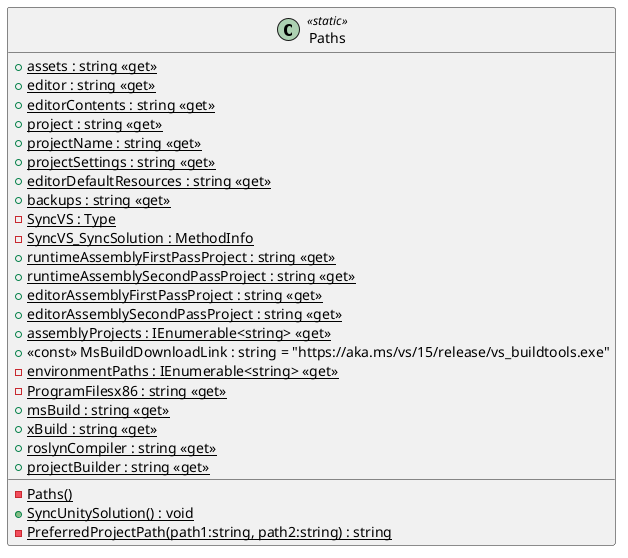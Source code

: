 @startuml
class Paths <<static>> {
    {static} - Paths()
    + {static} assets : string <<get>>
    + {static} editor : string <<get>>
    + {static} editorContents : string <<get>>
    + {static} project : string <<get>>
    + {static} projectName : string <<get>>
    + {static} projectSettings : string <<get>>
    + {static} editorDefaultResources : string <<get>>
    + {static} backups : string <<get>>
    - {static} SyncVS : Type
    - {static} SyncVS_SyncSolution : MethodInfo
    + {static} SyncUnitySolution() : void
    + {static} runtimeAssemblyFirstPassProject : string <<get>>
    + {static} runtimeAssemblySecondPassProject : string <<get>>
    + {static} editorAssemblyFirstPassProject : string <<get>>
    + {static} editorAssemblySecondPassProject : string <<get>>
    + {static} assemblyProjects : IEnumerable<string> <<get>>
    - {static} PreferredProjectPath(path1:string, path2:string) : string
    + <<const>> MsBuildDownloadLink : string = "https://aka.ms/vs/15/release/vs_buildtools.exe"
    - {static} environmentPaths : IEnumerable<string> <<get>>
    - {static} ProgramFilesx86 : string <<get>>
    + {static} msBuild : string <<get>>
    + {static} xBuild : string <<get>>
    + {static} roslynCompiler : string <<get>>
    + {static} projectBuilder : string <<get>>
}
@enduml
